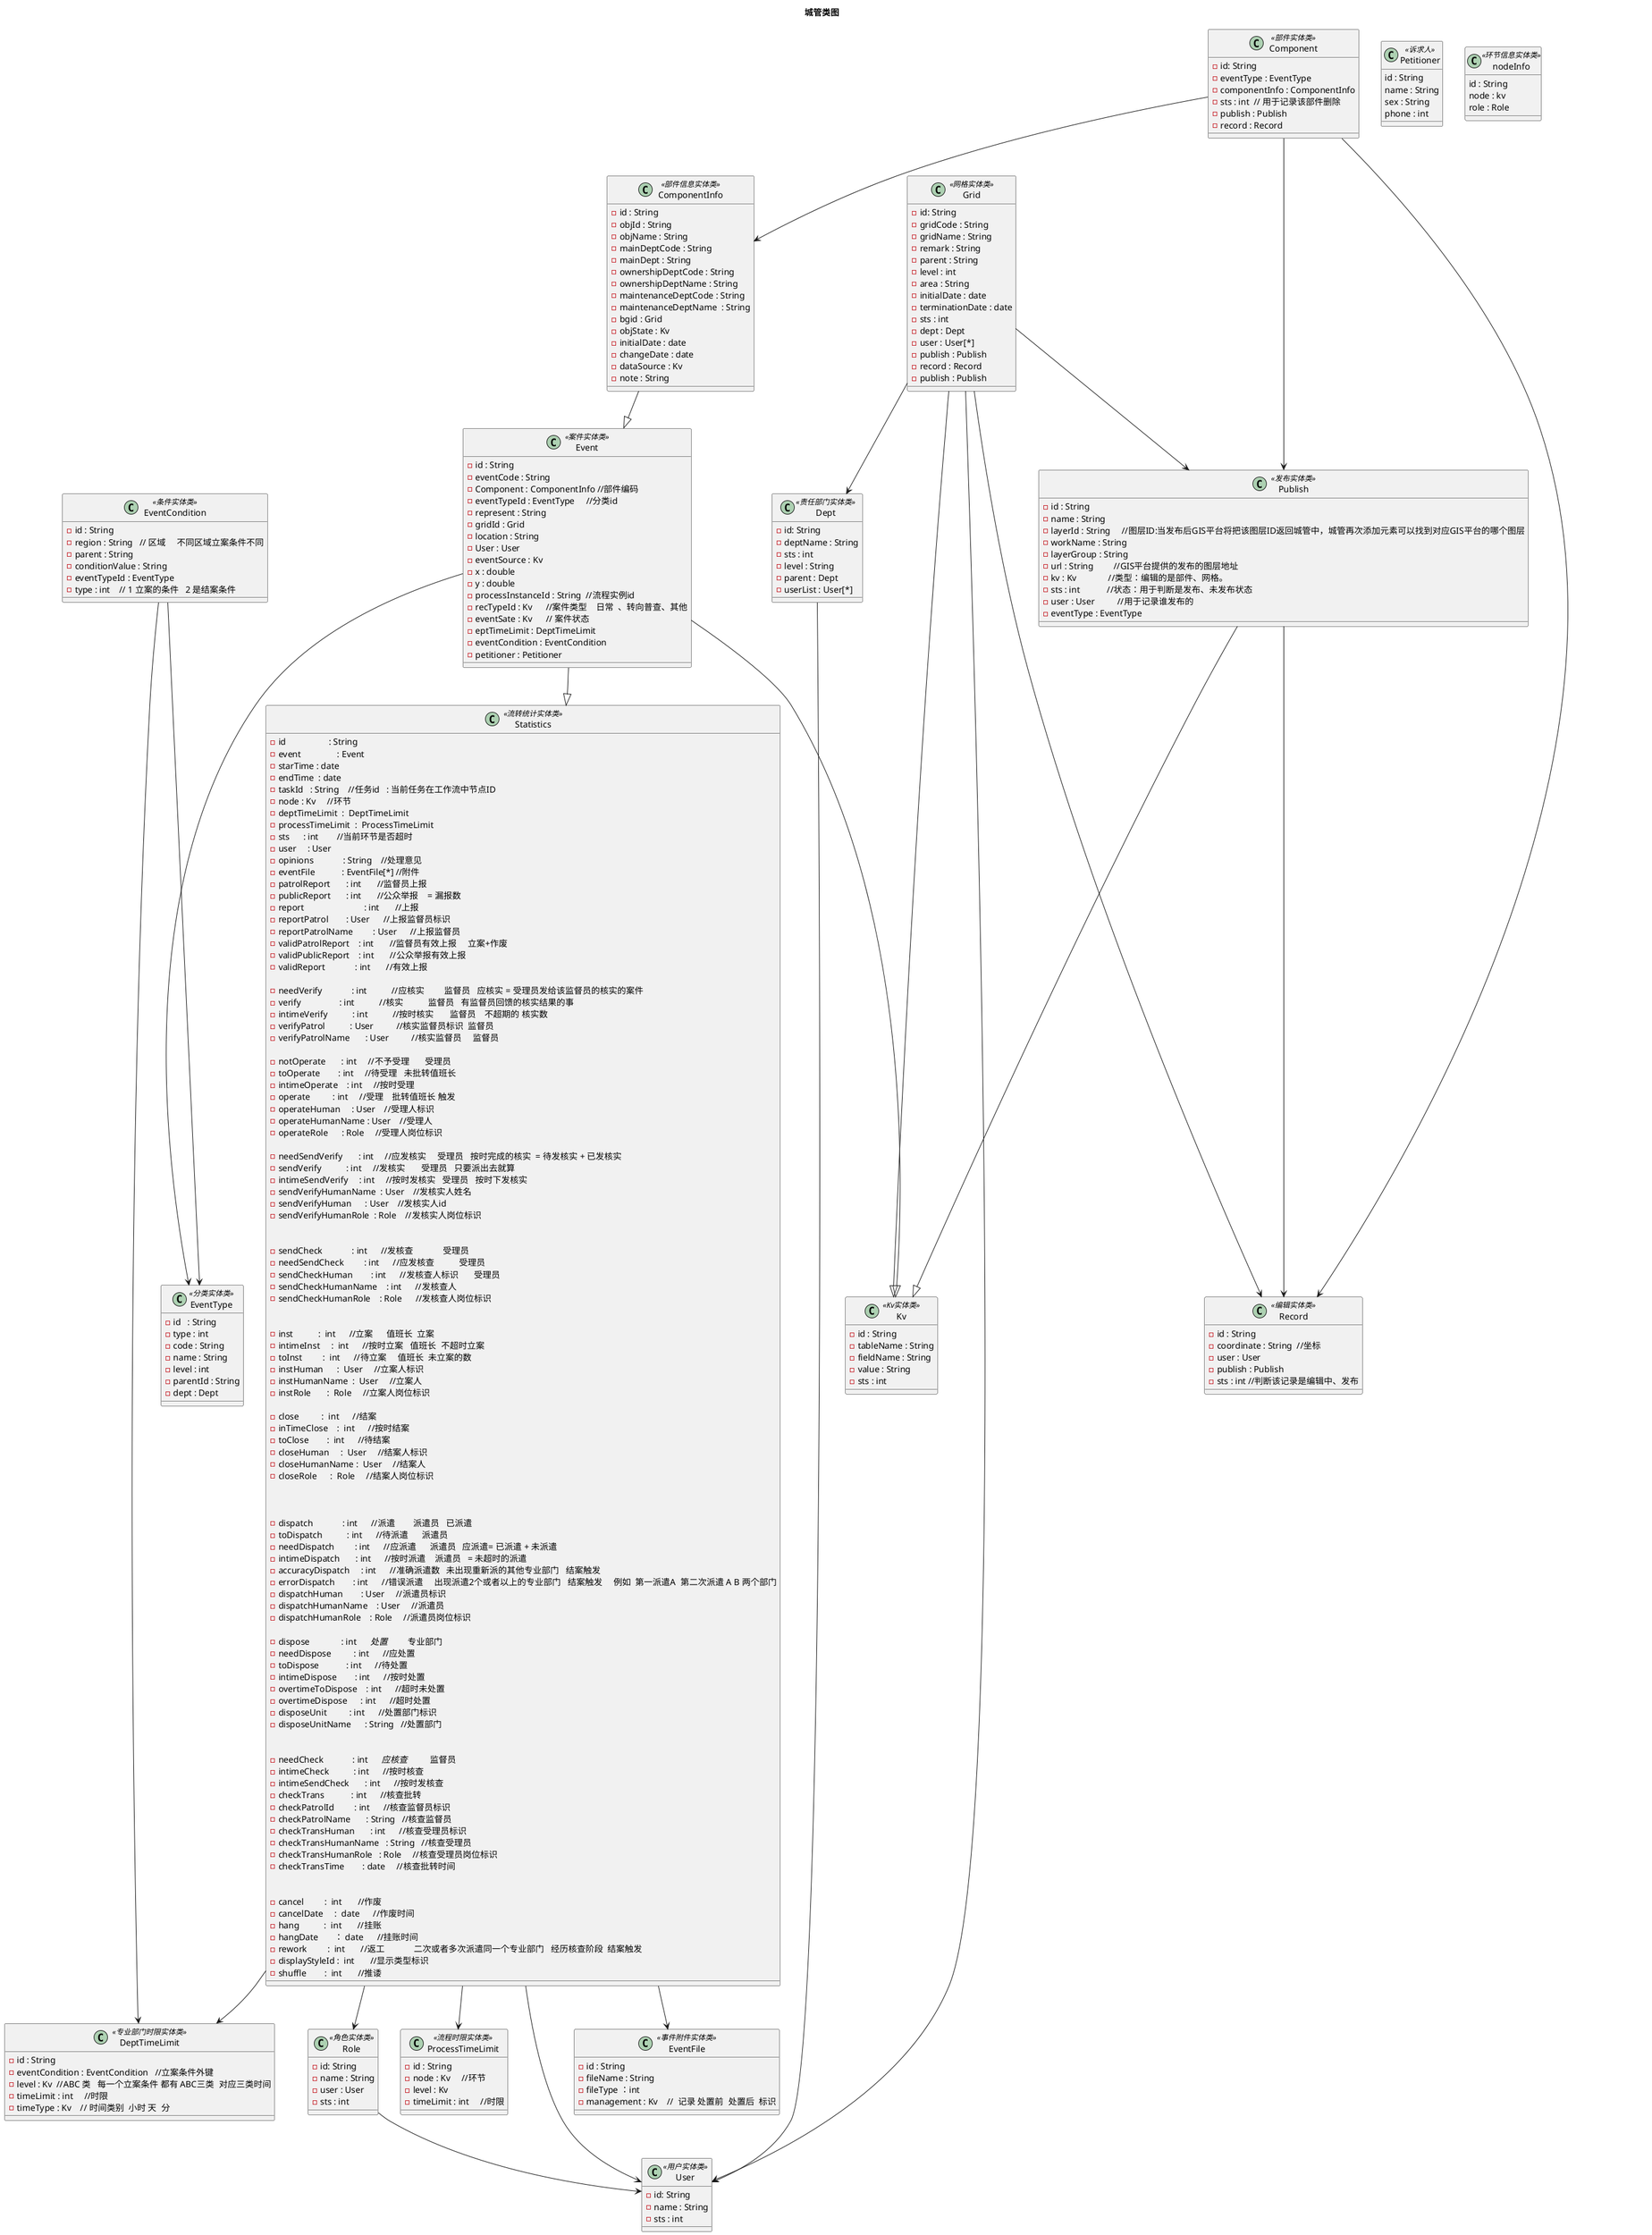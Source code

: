 @startuml
title 城管类图
class User <<用户实体类>>{
    -id: String
    -name : String
    -sts : int
}

class Role <<角色实体类>>{
    -id: String
    -name : String
    -user : User
    -sts : int
}

class Dept<<责任部门实体类>>{
    -id: String
    -deptName : String
    -sts : int
    -level : String
    -parent : Dept
    -userList : User[*]
}

class Grid<<网格实体类>>{
    -id: String
    -gridCode : String
    -gridName : String   
    -remark : String
    -parent : String    
    -level : int   
    -area : String
    -initialDate : date
    -terminationDate : date
    -sts : int
    -dept : Dept
    -user : User[*]
    -publish : Publish
    -record : Record
    -publish : Publish
}

class Component<<部件实体类>>{
    -id: String
    -eventType : EventType
    -componentInfo : ComponentInfo
    -sts : int  // 用于记录该部件删除
    -publish : Publish
    -record : Record
}


class ComponentInfo<<部件信息实体类>>{
    -id : String
    -objId : String
    -objName : String
    -mainDeptCode : String
    -mainDept : String
    -ownershipDeptCode : String
    -ownershipDeptName : String
    -maintenanceDeptCode : String
    -maintenanceDeptName  : String
    -bgid : Grid
    -objState : Kv
    -initialDate : date
    -changeDate : date
    -dataSource : Kv
    -note : String
}

class Publish<<发布实体类>>{
    -id : String
    -name : String
    -layerId : String     //图层ID:当发布后GIS平台将把该图层ID返回城管中，城管再次添加元素可以找到对应GIS平台的哪个图层
    -workName : String 
    -layerGroup : String 
    -url : String         //GIS平台提供的发布的图层地址
    -kv : Kv              //类型：编辑的是部件、网格。
    -sts : int            //状态：用于判断是发布、未发布状态
    -user : User          //用于记录谁发布的
    -eventType : EventType
}
class Record<<编辑实体类>>{
    -id : String
    -coordinate : String  //坐标
    -user : User
    -publish : Publish
    -sts : int //判断该记录是编辑中、发布
}

class Kv<<Kv实体类>>{
    -id : String
    -tableName : String
    -fieldName : String
    -value : String
    -sts : int
}

class Event<<案件实体类>>{
    -id : String
    -eventCode : String
    -Component : ComponentInfo //部件编码
    -eventTypeId : EventType     //分类id
    -represent : String
    -gridId : Grid
    -location : String
    -User : User
    -eventSource : Kv
    -x : double
    -y : double
    -processInstanceId : String  //流程实例id
    -recTypeId : Kv      //案件类型    日常  、转向普查、其他
    -eventSate : Kv      // 案件状态
    -eptTimeLimit : DeptTimeLimit
    -eventCondition : EventCondition
    -petitioner : Petitioner

}

class Petitioner<<诉求人>>{
    id : String
    name : String 
    sex : String 
    phone : int 
}

class EventType<<分类实体类>>{
    -id   : String
    -type : int
    -code : String
    -name : String
    -level : int 
    -parentId : String
    -dept : Dept
}

class EventFile<<事件附件实体类>>{
    -id : String
    -fileName : String
    -fileType ：int
    -management : Kv    //  记录 处置前  处置后  标识
}
class EventCondition<<条件实体类>>{
    -id : String
    -region : String   // 区域     不同区域立案条件不同 
    -parent : String
    -conditionValue : String
    -eventTypeId : EventType
    -type : int    // 1 立案的条件   2 是结案条件  
}

class DeptTimeLimit<<专业部门时限实体类>>{
    -id : String
    -eventCondition : EventCondition   //立案条件外键
    -level : Kv  //ABC 类   每一个立案条件 都有 ABC三类  对应三类时间
    -timeLimit : int     //时限
    -timeType : Kv    // 时间类别  小时 天  分
}

class ProcessTimeLimit<<流程时限实体类>>{
    -id : String
    -node : Kv     //环节
    -level : Kv
    -timeLimit : int     //时限
}

class nodeInfo<<环节信息实体类>>{
    id : String 
    node : kv 
    role : Role



}
class Statistics<<流转统计实体类>>{
    -id                   : String
    -event                : Event
    -starTime : date
    -endTime  : date
    -taskId   : String    //任务id   : 当前任务在工作流中节点ID
    -node : Kv     //环节
    -deptTimeLimit  :  DeptTimeLimit
    -processTimeLimit  :  ProcessTimeLimit
    -sts      : int        //当前环节是否超时
    -user     : User
    -opinions             : String    //处理意见
    -eventFile            : EventFile[*] //附件    
    -patrolReport	      : int       //监督员上报  
    -publicReport	      : int       //公众举报    = 漏报数
    -report			      : int       //上报
    -reportPatrol	      : User      //上报监督员标识
    -reportPatrolName	  : User      //上报监督员
    -validPatrolReport    : int       //监督员有效上报     立案+作废
    -validPublicReport    : int       //公众举报有效上报
    -validReport		  : int       //有效上报

    -needVerify             : int           //应核实         监督员   应核实 = 受理员发给该监督员的核实的案件
    -verify                 : int           //核实           监督员   有监督员回馈的核实结果的事
    -intimeVerify           : int           //按时核实       监督员    不超期的 核实数
    -verifyPatrol           : User          //核实监督员标识  监督员
    -verifyPatrolName       : User          //核实监督员     监督员

    -notOperate       : int     //不予受理       受理员
    -toOperate        : int     //待受理   未批转值班长
    -intimeOperate    : int     //按时受理  
    -operate          : int     //受理    批转值班长 触发
    -operateHuman     : User    //受理人标识
    -operateHumanName : User    //受理人
    -operateRole      : Role     //受理人岗位标识

    -needSendVerify       : int     //应发核实     受理员   按时完成的核实  = 待发核实 + 已发核实              
    -sendVerify           : int     //发核实       受理员   只要派出去就算
    -intimeSendVerify     : int     //按时发核实   受理员   按时下发核实
    -sendVerifyHumanName  : User    //发核实人姓名
    -sendVerifyHuman      : User    //发核实人id
    -sendVerifyHumanRole  : Role    //发核实人岗位标识


    -sendCheck             : int      //发核查             受理员
    -needSendCheck         : int      //应发核查           受理员 
    -sendCheckHuman        : int      //发核查人标识       受理员
    -sendCheckHumanName    : int      //发核查人          
    -sendCheckHumanRole    : Role      //发核查人岗位标识  


    -inst           :  int      //立案      值班长  立案
    -intimeInst     :  int      //按时立案   值班长  不超时立案
    -toInst         :  int      //待立案     值班长  未立案的数
    -instHuman      :  User     //立案人标识
    -instHumanName  :  User     //立案人
    -instRole       :  Role     //立案人岗位标识

    -close          :  int      //结案
    -inTimeClose    :  int      //按时结案
    -toClose        :  int      //待结案
    -closeHuman     :  User     //结案人标识
    -closeHumanName :  User     //结案人
    -closeRole      :  Role     //结案人岗位标识



    -dispatch             : int      //派遣        派遣员   已派遣     
    -toDispatch           : int      //待派遣      派遣员  
    -needDispatch         : int      //应派遣      派遣员   应派遣= 已派遣 + 未派遣    
    -intimeDispatch       : int      //按时派遣    派遣员   = 未超时的派遣 
    -accuracyDispatch     : int      //准确派遣数   未出现重新派的其他专业部门   结案触发
    -errorDispatch        : int      //错误派遣     出现派遣2个或者以上的专业部门   结案触发     例如  第一派遣A  第二次派遣 A B 两个部门
    -dispatchHuman        : User     //派遣员标识     
    -dispatchHumanName    : User     //派遣员         
    -dispatchHumanRole    : Role     //派遣员岗位标识 

    -dispose              : int      //处置         //专业部门
    -needDispose          : int      //应处置  
    -toDispose            : int      //待处置                                      
    -intimeDispose        : int      //按时处置   
    -overtimeToDispose    : int      //超时未处置   
    -overtimeDispose      : int      //超时处置          
    -disposeUnit          : int      //处置部门标识   
    -disposeUnitName      : String   //处置部门   


    -needCheck             : int      //应核查          //监督员  
    -intimeCheck           : int      //按时核查         
    -intimeSendCheck       : int      //按时发核查      
    -checkTrans            : int      //核查批转        
    -checkPatrolId         : int      //核查监督员标识    
    -checkPatrolName       : String   //核查监督员        
    -checkTransHuman       : int      //核查受理员标识    
    -checkTransHumanName   : String   //核查受理员        
    -checkTransHumanRole   : Role     //核查受理员岗位标识
    -checkTransTime        : date     //核查批转时间   
  

    -cancel         :  int       //作废   
    -cancelDate     :  date      //作废时间 
    -hang           :  int       //挂账  
    -hangDate       ： date      //挂账时间             
    -rework         :  int       //返工             二次或者多次派遣同一个专业部门   经历核查阶段  结案触发     
    -displayStyleId :  int       //显示类型标识 
    -shuffle        :  int       //推诿         
}

Dept --> User
Role --> User
Grid --> User
Grid --> Dept
Grid --> Record
Grid --> Publish
Grid --|> Kv
Component --> ComponentInfo
Component --> Record
Component --> Publish
ComponentInfo --|> Event
Publish --> Record
Publish --|> Kv
Event --> EventType
Event --|> Kv
Event --|> Statistics
EventCondition -->  EventType 
EventCondition -->  DeptTimeLimit
Statistics --> DeptTimeLimit 
Statistics --> ProcessTimeLimit 
Statistics --> EventFile
Statistics --> User
Statistics --> Role



' class ComponentController<<部件界面类>>{
'     -ComponentService
'     -ComponentInfoService
'     +ComponentList(component):Component[*]         // 查询部件集合
'     +saveComponentList(Component[*]):boolean       // 保存部件
'     +componentImport():boolean
'     +objState() : Kv[*]
'     +dataSource() : Kv[*]
'     +grid() : Grid[*]
'     +record(ComponentType): Record[*]
'     +componentByRecordId(record) : Component[*]
' }

' class ComponentService<<部件业务类>>{
'     -ComponentInfoService
'     +getComponentList(component):Component[*]      // 查询部件集合
'     +getComponent(component) :component
'     +saveComponentList(component[*]): boolean
'     +saveComponent(component) : boolean
'     +savePublish(publis) : boolean
'     +saveRecord(record,publish) : boolean
'     +getComponentByRecordId(record) : Component[*]
'     +deleteComponent(component) : boolean
' }
' class ComponentTypeService<<部件分类业务类>>{
'     +getComponentTypeList():ComponentType[*]       // 获取部件分类集合
'     +getComponentType(component):ComponentType     // 获取部件分类
' }

' class PublisheController<<发布界面类>>{
'     +getPublishList() : Publish[*]
'     +getPublishOne() : Publish
'     +layerPublish(publish) : boolean
' }
' class PublisheService<<发布业务类>>{
'     +getPublishList() : Publish[*]
'     +getPublishOne() : Publish
'     +layerPublish(publish) : boolean
' }

' class RecordService<<编辑业务类>>{
'     +save(record) : boolean
'     +update(record) : boolean
'     +findAllByPublishId() : Record[*]
' }
' class ImportController<<导入界面类>>{
'     +componentImport(layerName,layerSettingType,shpType) : String
'     +gridImport(layerName,layerSettingType,shpType) : String
'     +checkPublish(): boolean
' }
' class ImportService<<导入业务类>>{
'     +componentImport(layerName,layerSettingType,shpType) : String
'     +gridImport(layerName,layerSettingType,shpType) : String
'     +checkPublish(): boolean
' }

' class GridController<<网格界面类>>{
'     +getGridList() :  Grid[*]
'     +gridSave(grid) : boolean
'     +gridUpdate(grid) : boolean
'     +getGridOne(grid) : Grid
'     +gridDelete(grid) : boolean
' }

' class GridService<<网格业务类>>{
'     +search(grid) : Grid[*]
'     +delete(grid) : boolean
'     +update(grid) : boolean

' }










@enduml